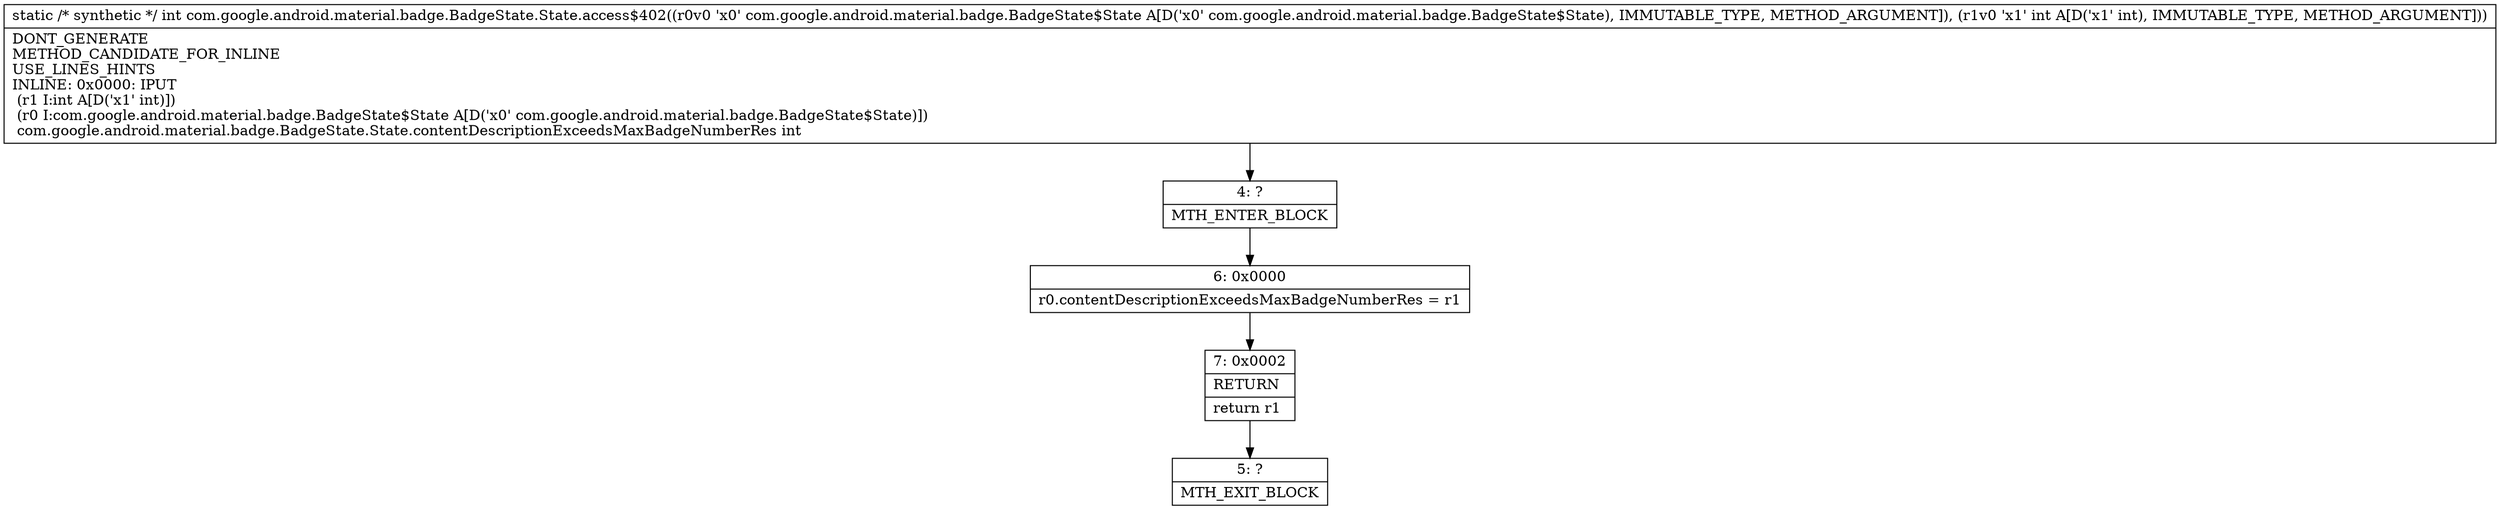 digraph "CFG forcom.google.android.material.badge.BadgeState.State.access$402(Lcom\/google\/android\/material\/badge\/BadgeState$State;I)I" {
Node_4 [shape=record,label="{4\:\ ?|MTH_ENTER_BLOCK\l}"];
Node_6 [shape=record,label="{6\:\ 0x0000|r0.contentDescriptionExceedsMaxBadgeNumberRes = r1\l}"];
Node_7 [shape=record,label="{7\:\ 0x0002|RETURN\l|return r1\l}"];
Node_5 [shape=record,label="{5\:\ ?|MTH_EXIT_BLOCK\l}"];
MethodNode[shape=record,label="{static \/* synthetic *\/ int com.google.android.material.badge.BadgeState.State.access$402((r0v0 'x0' com.google.android.material.badge.BadgeState$State A[D('x0' com.google.android.material.badge.BadgeState$State), IMMUTABLE_TYPE, METHOD_ARGUMENT]), (r1v0 'x1' int A[D('x1' int), IMMUTABLE_TYPE, METHOD_ARGUMENT]))  | DONT_GENERATE\lMETHOD_CANDIDATE_FOR_INLINE\lUSE_LINES_HINTS\lINLINE: 0x0000: IPUT  \l  (r1 I:int A[D('x1' int)])\l  (r0 I:com.google.android.material.badge.BadgeState$State A[D('x0' com.google.android.material.badge.BadgeState$State)])\l com.google.android.material.badge.BadgeState.State.contentDescriptionExceedsMaxBadgeNumberRes int\l}"];
MethodNode -> Node_4;Node_4 -> Node_6;
Node_6 -> Node_7;
Node_7 -> Node_5;
}

